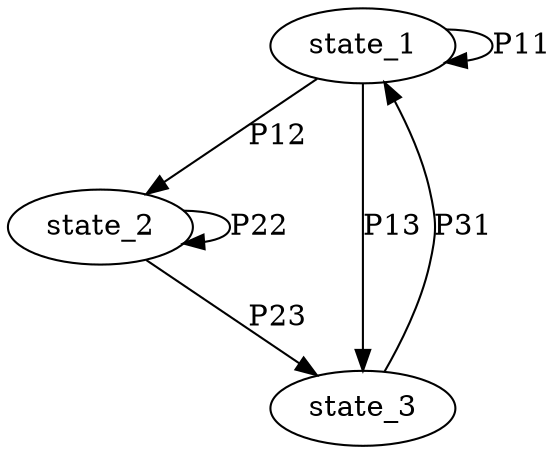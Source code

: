 digraph hmm_ex {

	state_1 -> state_2 [ label = "P12" ];
	state_1 -> state_1 [ label = "P11" ];
	state_1 -> state_3 [ label = "P13" ];
	state_2 -> state_2 [ label = "P22" ];
	state_2 -> state_3 [ label = "P23" ];
	state_3 -> state_1 [ label = "P31" ];
}
